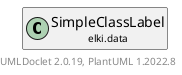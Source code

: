 @startuml
    remove .*\.(Instance|Par|Parameterizer|Factory)$
    set namespaceSeparator none
    hide empty fields
    hide empty methods

    class "<size:14>SimpleClassLabel.Factory\n<size:10>elki.data" as elki.data.SimpleClassLabel.Factory [[SimpleClassLabel.Factory.html]] {
        +makeFromString(String): SimpleClassLabel
        +getTypeInformation(): SimpleTypeInformation<? super SimpleClassLabel>
    }

    abstract class "<size:14>ClassLabel.Factory\n<size:10>elki.data" as elki.data.ClassLabel.Factory<SimpleClassLabel> [[ClassLabel.Factory.html]] {
        {abstract} +makeFromString(String): SimpleClassLabel
        {abstract} +getTypeInformation(): SimpleTypeInformation<? super ClassLabel>
    }
    class "<size:14>SimpleClassLabel\n<size:10>elki.data" as elki.data.SimpleClassLabel [[SimpleClassLabel.html]]

    elki.data.ClassLabel.Factory <|-- elki.data.SimpleClassLabel.Factory
    elki.data.SimpleClassLabel +-- elki.data.SimpleClassLabel.Factory

    center footer UMLDoclet 2.0.19, PlantUML 1.2022.8
@enduml
